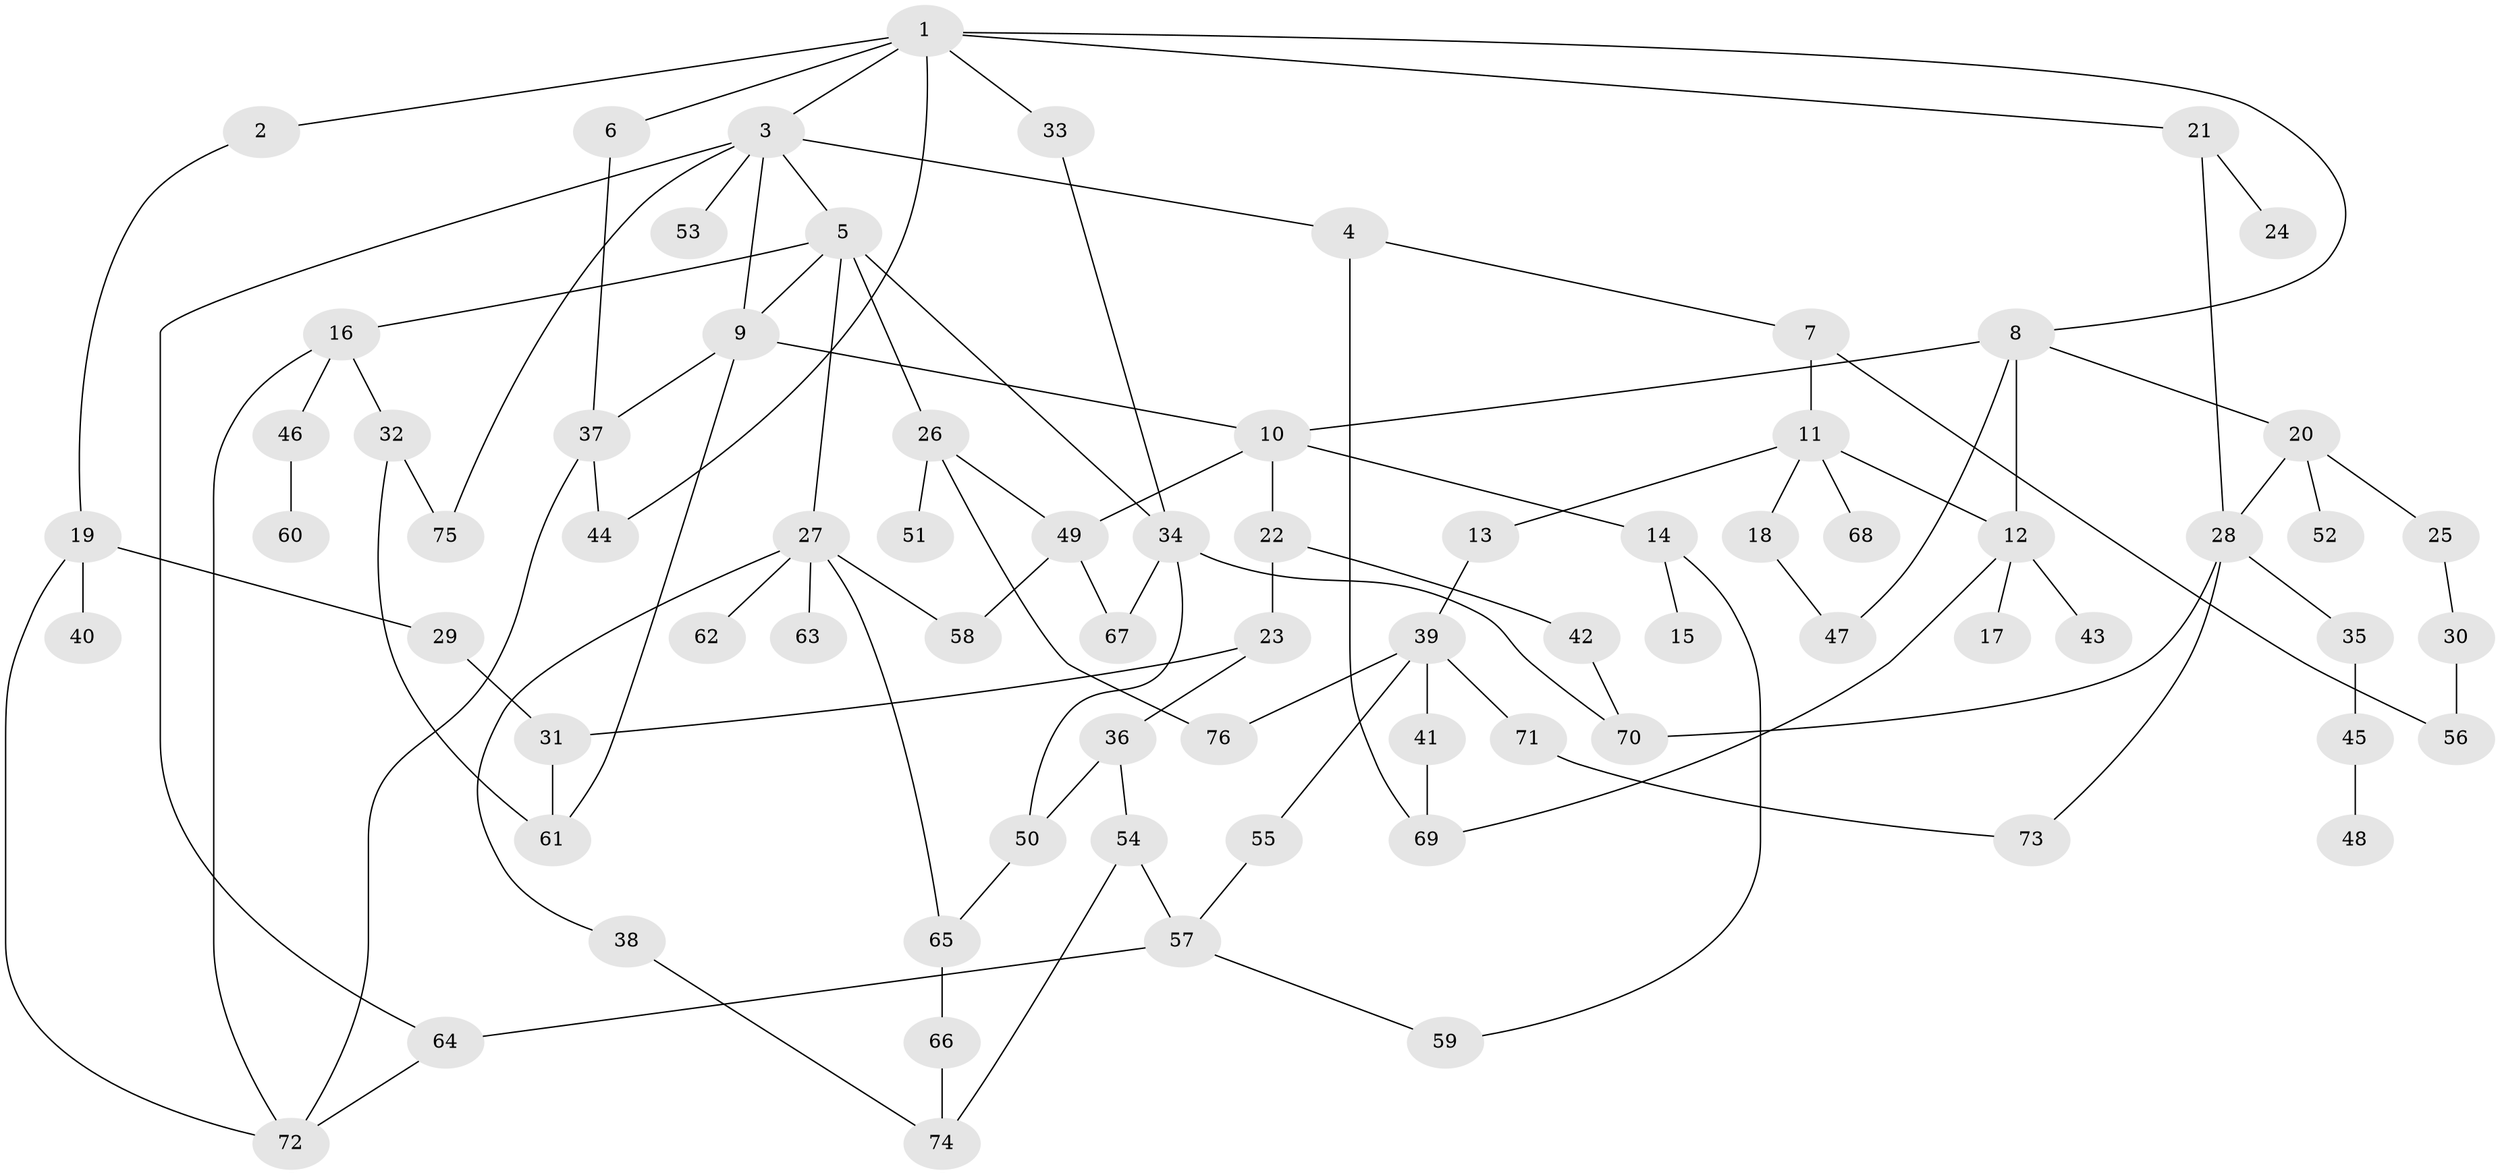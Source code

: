 // coarse degree distribution, {10: 0.02040816326530612, 2: 0.32653061224489793, 7: 0.04081632653061224, 4: 0.22448979591836735, 8: 0.02040816326530612, 1: 0.16326530612244897, 6: 0.04081632653061224, 3: 0.10204081632653061, 5: 0.061224489795918366}
// Generated by graph-tools (version 1.1) at 2025/51/02/27/25 19:51:36]
// undirected, 76 vertices, 107 edges
graph export_dot {
graph [start="1"]
  node [color=gray90,style=filled];
  1;
  2;
  3;
  4;
  5;
  6;
  7;
  8;
  9;
  10;
  11;
  12;
  13;
  14;
  15;
  16;
  17;
  18;
  19;
  20;
  21;
  22;
  23;
  24;
  25;
  26;
  27;
  28;
  29;
  30;
  31;
  32;
  33;
  34;
  35;
  36;
  37;
  38;
  39;
  40;
  41;
  42;
  43;
  44;
  45;
  46;
  47;
  48;
  49;
  50;
  51;
  52;
  53;
  54;
  55;
  56;
  57;
  58;
  59;
  60;
  61;
  62;
  63;
  64;
  65;
  66;
  67;
  68;
  69;
  70;
  71;
  72;
  73;
  74;
  75;
  76;
  1 -- 2;
  1 -- 3;
  1 -- 6;
  1 -- 8;
  1 -- 21;
  1 -- 33;
  1 -- 44;
  2 -- 19;
  3 -- 4;
  3 -- 5;
  3 -- 53;
  3 -- 64;
  3 -- 75;
  3 -- 9;
  4 -- 7;
  4 -- 69;
  5 -- 9;
  5 -- 16;
  5 -- 26;
  5 -- 27;
  5 -- 34;
  6 -- 37;
  7 -- 11;
  7 -- 56;
  8 -- 20;
  8 -- 10;
  8 -- 12;
  8 -- 47;
  9 -- 10;
  9 -- 37;
  9 -- 61;
  10 -- 14;
  10 -- 22;
  10 -- 49;
  11 -- 12;
  11 -- 13;
  11 -- 18;
  11 -- 68;
  12 -- 17;
  12 -- 43;
  12 -- 69;
  13 -- 39;
  14 -- 15;
  14 -- 59;
  16 -- 32;
  16 -- 46;
  16 -- 72;
  18 -- 47;
  19 -- 29;
  19 -- 40;
  19 -- 72;
  20 -- 25;
  20 -- 52;
  20 -- 28;
  21 -- 24;
  21 -- 28;
  22 -- 23;
  22 -- 42;
  23 -- 36;
  23 -- 31;
  25 -- 30;
  26 -- 49;
  26 -- 51;
  26 -- 76;
  27 -- 38;
  27 -- 58;
  27 -- 62;
  27 -- 63;
  27 -- 65;
  28 -- 35;
  28 -- 73;
  28 -- 70;
  29 -- 31;
  30 -- 56;
  31 -- 61;
  32 -- 61;
  32 -- 75;
  33 -- 34;
  34 -- 70;
  34 -- 67;
  34 -- 50;
  35 -- 45;
  36 -- 50;
  36 -- 54;
  37 -- 44;
  37 -- 72;
  38 -- 74;
  39 -- 41;
  39 -- 55;
  39 -- 71;
  39 -- 76;
  41 -- 69;
  42 -- 70;
  45 -- 48;
  46 -- 60;
  49 -- 67;
  49 -- 58;
  50 -- 65;
  54 -- 57;
  54 -- 74;
  55 -- 57;
  57 -- 59;
  57 -- 64;
  64 -- 72;
  65 -- 66;
  66 -- 74;
  71 -- 73;
}
